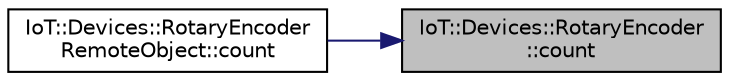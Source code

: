 digraph "IoT::Devices::RotaryEncoder::count"
{
 // LATEX_PDF_SIZE
  edge [fontname="Helvetica",fontsize="10",labelfontname="Helvetica",labelfontsize="10"];
  node [fontname="Helvetica",fontsize="10",shape=record];
  rankdir="RL";
  Node1 [label="IoT::Devices::RotaryEncoder\l::count",height=0.2,width=0.4,color="black", fillcolor="grey75", style="filled", fontcolor="black",tooltip="Destroys the RotaryEncoder."];
  Node1 -> Node2 [dir="back",color="midnightblue",fontsize="10",style="solid",fontname="Helvetica"];
  Node2 [label="IoT::Devices::RotaryEncoder\lRemoteObject::count",height=0.2,width=0.4,color="black", fillcolor="white", style="filled",URL="$classIoT_1_1Devices_1_1RotaryEncoderRemoteObject.html#adb0f199ec625c498ba7fd45f937e0552",tooltip="Returns the current state of the button."];
}

